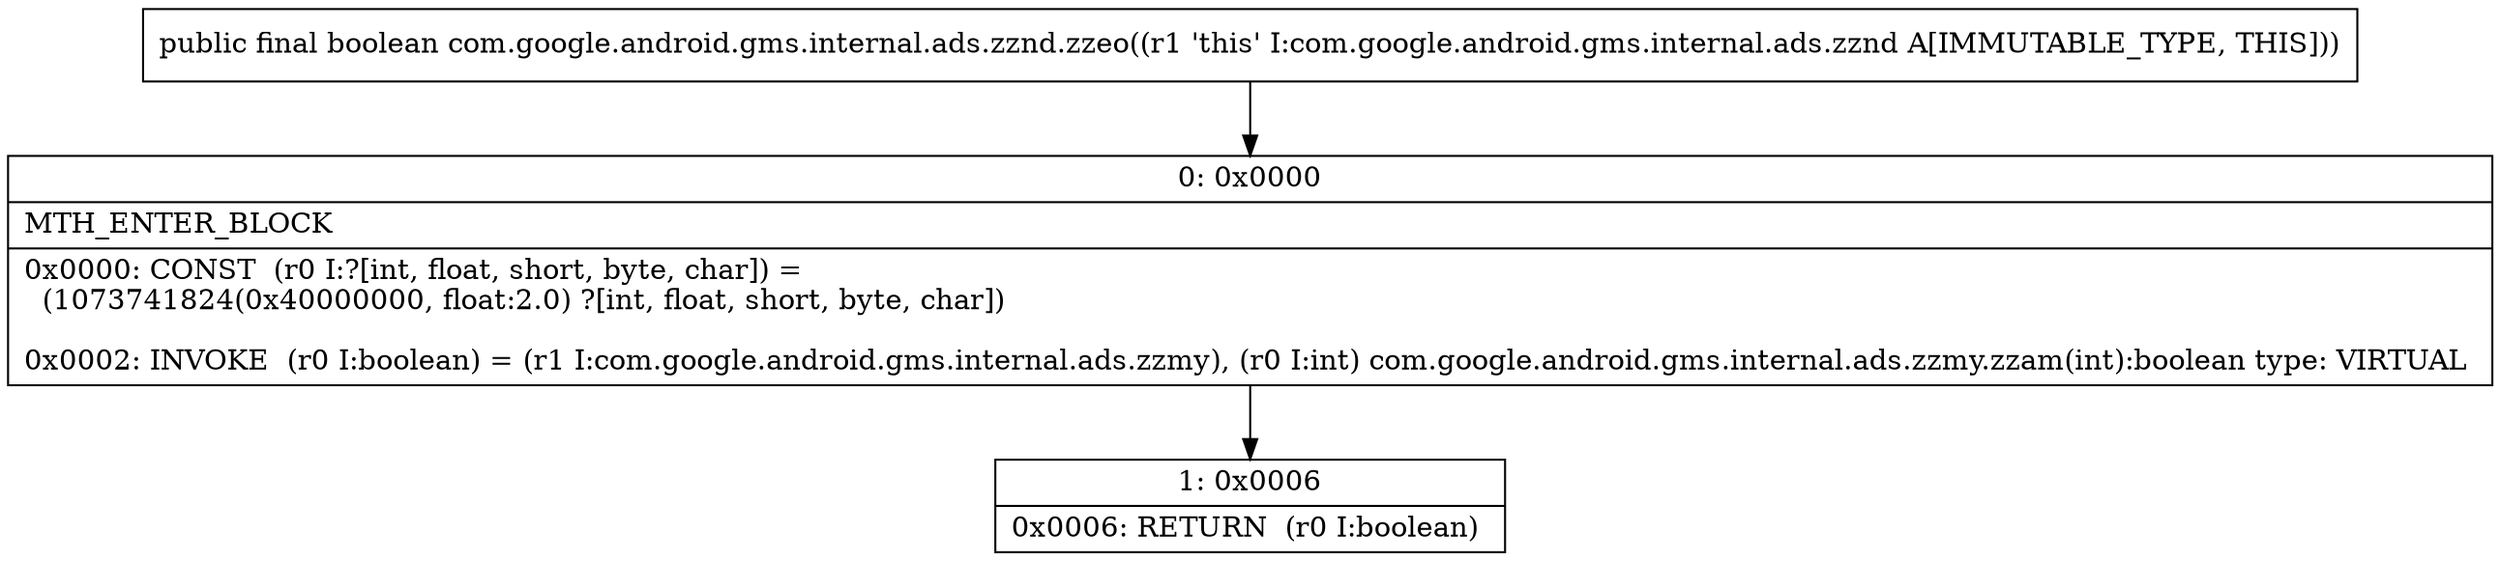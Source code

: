 digraph "CFG forcom.google.android.gms.internal.ads.zznd.zzeo()Z" {
Node_0 [shape=record,label="{0\:\ 0x0000|MTH_ENTER_BLOCK\l|0x0000: CONST  (r0 I:?[int, float, short, byte, char]) = \l  (1073741824(0x40000000, float:2.0) ?[int, float, short, byte, char])\l \l0x0002: INVOKE  (r0 I:boolean) = (r1 I:com.google.android.gms.internal.ads.zzmy), (r0 I:int) com.google.android.gms.internal.ads.zzmy.zzam(int):boolean type: VIRTUAL \l}"];
Node_1 [shape=record,label="{1\:\ 0x0006|0x0006: RETURN  (r0 I:boolean) \l}"];
MethodNode[shape=record,label="{public final boolean com.google.android.gms.internal.ads.zznd.zzeo((r1 'this' I:com.google.android.gms.internal.ads.zznd A[IMMUTABLE_TYPE, THIS])) }"];
MethodNode -> Node_0;
Node_0 -> Node_1;
}

